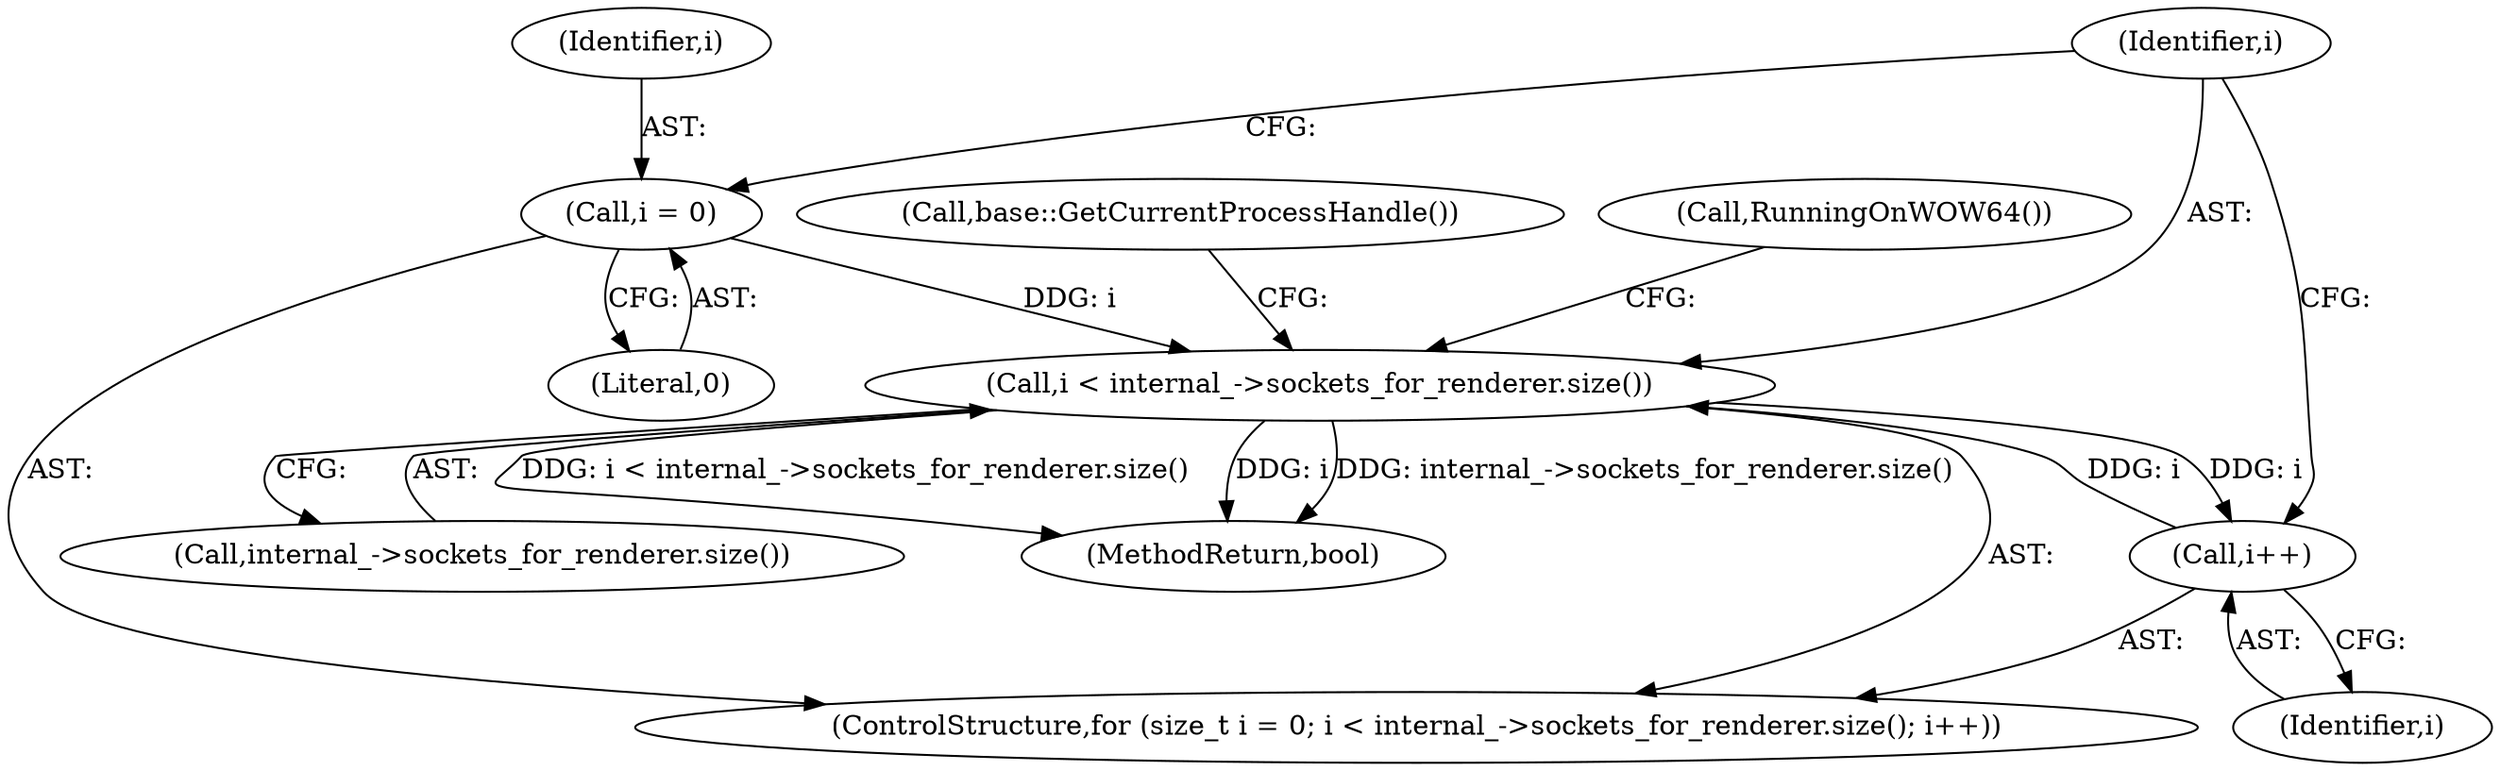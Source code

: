 digraph "0_Chrome_3b0d77670a0613f409110817455d2137576b485a_2@API" {
"1000114" [label="(Call,i < internal_->sockets_for_renderer.size())"];
"1000117" [label="(Call,i++)"];
"1000114" [label="(Call,i < internal_->sockets_for_renderer.size())"];
"1000111" [label="(Call,i = 0)"];
"1000116" [label="(Call,internal_->sockets_for_renderer.size())"];
"1000152" [label="(Call,RunningOnWOW64())"];
"1000117" [label="(Call,i++)"];
"1000112" [label="(Identifier,i)"];
"1000182" [label="(MethodReturn,bool)"];
"1000114" [label="(Call,i < internal_->sockets_for_renderer.size())"];
"1000111" [label="(Call,i = 0)"];
"1000109" [label="(ControlStructure,for (size_t i = 0; i < internal_->sockets_for_renderer.size(); i++))"];
"1000113" [label="(Literal,0)"];
"1000115" [label="(Identifier,i)"];
"1000118" [label="(Identifier,i)"];
"1000124" [label="(Call,base::GetCurrentProcessHandle())"];
"1000114" -> "1000109"  [label="AST: "];
"1000114" -> "1000116"  [label="CFG: "];
"1000115" -> "1000114"  [label="AST: "];
"1000116" -> "1000114"  [label="AST: "];
"1000124" -> "1000114"  [label="CFG: "];
"1000152" -> "1000114"  [label="CFG: "];
"1000114" -> "1000182"  [label="DDG: i < internal_->sockets_for_renderer.size()"];
"1000114" -> "1000182"  [label="DDG: i"];
"1000114" -> "1000182"  [label="DDG: internal_->sockets_for_renderer.size()"];
"1000117" -> "1000114"  [label="DDG: i"];
"1000111" -> "1000114"  [label="DDG: i"];
"1000114" -> "1000117"  [label="DDG: i"];
"1000117" -> "1000109"  [label="AST: "];
"1000117" -> "1000118"  [label="CFG: "];
"1000118" -> "1000117"  [label="AST: "];
"1000115" -> "1000117"  [label="CFG: "];
"1000111" -> "1000109"  [label="AST: "];
"1000111" -> "1000113"  [label="CFG: "];
"1000112" -> "1000111"  [label="AST: "];
"1000113" -> "1000111"  [label="AST: "];
"1000115" -> "1000111"  [label="CFG: "];
}
